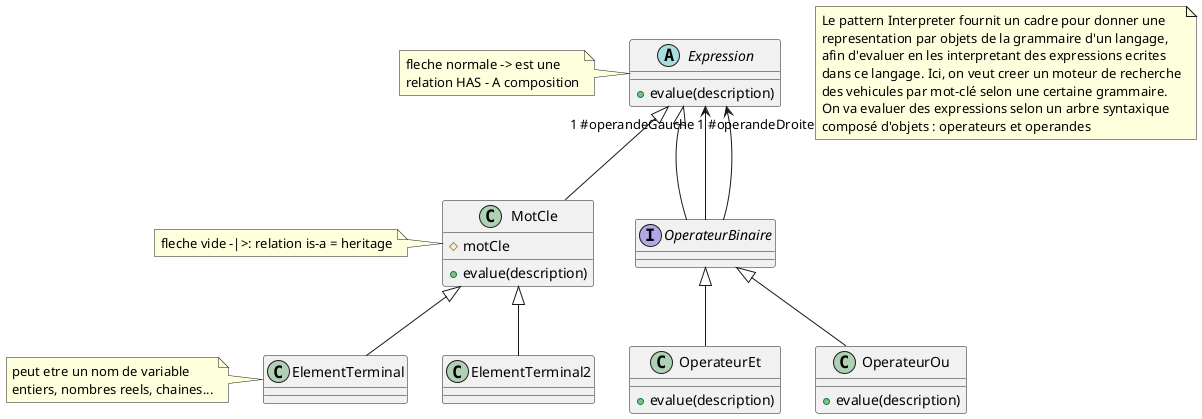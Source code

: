 @startuml
note "Le pattern Interpreter fournit un cadre pour donner une\nrepresentation par objets de la grammaire d'un langage,\nafin d'evaluer en les interpretant des expressions ecrites\ndans ce langage. Ici, on veut creer un moteur de recherche\ndes vehicules par mot-clé selon une certaine grammaire.\nOn va evaluer des expressions selon un arbre syntaxique\ncomposé d'objets : operateurs et operandes" as N0
abstract class Expression{
+evalue(description)
}
class MotCle{
#motCle
+evalue(description)
}
interface OperateurBinaire
class OperateurEt{
+evalue(description)
}
class OperateurOu{
+evalue(description)
}
note left of MotCle : fleche vide -|>: relation is-a = heritage
Expression <|-- MotCle
Expression <|-- OperateurBinaire

OperateurBinaire <|-- OperateurEt
OperateurBinaire <|-- OperateurOu
note left of Expression : fleche normale -> est une\nrelation HAS - A composition
Expression "1 #operandeGauche" <-- OperateurBinaire
Expression "1 #operandeDroite" <-- OperateurBinaire

MotCle <|-- ElementTerminal
MotCle <|-- ElementTerminal2
note left of ElementTerminal : peut etre un nom de variable\nentiers, nombres reels, chaines...

@enduml